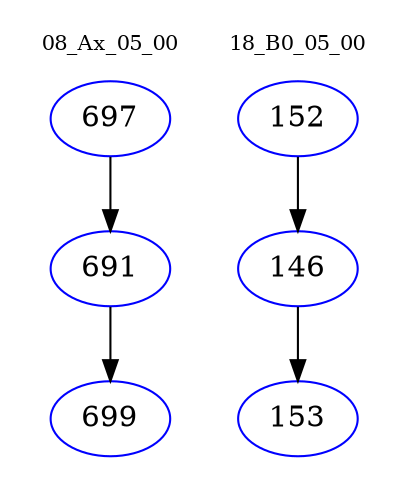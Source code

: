 digraph{
subgraph cluster_0 {
color = white
label = "08_Ax_05_00";
fontsize=10;
T0_697 [label="697", color="blue"]
T0_697 -> T0_691 [color="black"]
T0_691 [label="691", color="blue"]
T0_691 -> T0_699 [color="black"]
T0_699 [label="699", color="blue"]
}
subgraph cluster_1 {
color = white
label = "18_B0_05_00";
fontsize=10;
T1_152 [label="152", color="blue"]
T1_152 -> T1_146 [color="black"]
T1_146 [label="146", color="blue"]
T1_146 -> T1_153 [color="black"]
T1_153 [label="153", color="blue"]
}
}
